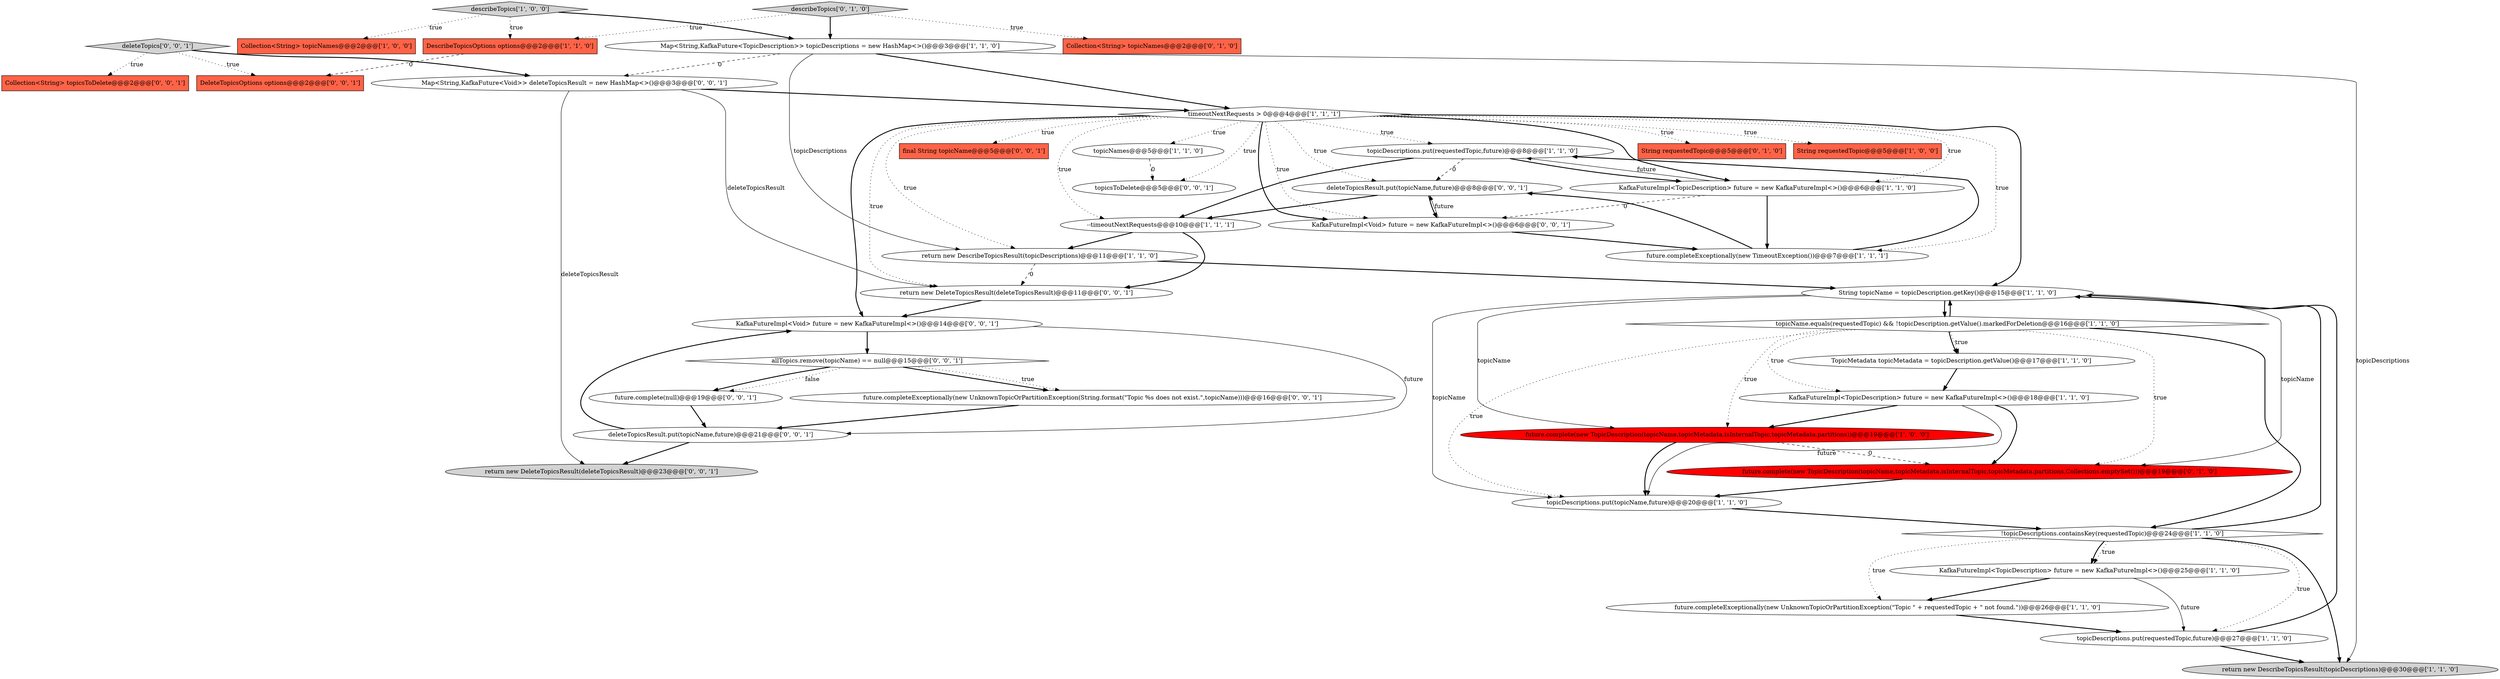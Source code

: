 digraph {
38 [style = filled, label = "Collection<String> topicsToDelete@@@2@@@['0', '0', '1']", fillcolor = tomato, shape = box image = "AAA0AAABBB3BBB"];
36 [style = filled, label = "allTopics.remove(topicName) == null@@@15@@@['0', '0', '1']", fillcolor = white, shape = diamond image = "AAA0AAABBB3BBB"];
15 [style = filled, label = "TopicMetadata topicMetadata = topicDescription.getValue()@@@17@@@['1', '1', '0']", fillcolor = white, shape = ellipse image = "AAA0AAABBB1BBB"];
28 [style = filled, label = "return new DeleteTopicsResult(deleteTopicsResult)@@@11@@@['0', '0', '1']", fillcolor = white, shape = ellipse image = "AAA0AAABBB3BBB"];
18 [style = filled, label = "KafkaFutureImpl<TopicDescription> future = new KafkaFutureImpl<>()@@@18@@@['1', '1', '0']", fillcolor = white, shape = ellipse image = "AAA0AAABBB1BBB"];
27 [style = filled, label = "final String topicName@@@5@@@['0', '0', '1']", fillcolor = tomato, shape = box image = "AAA0AAABBB3BBB"];
8 [style = filled, label = "KafkaFutureImpl<TopicDescription> future = new KafkaFutureImpl<>()@@@25@@@['1', '1', '0']", fillcolor = white, shape = ellipse image = "AAA0AAABBB1BBB"];
16 [style = filled, label = "--timeoutNextRequests@@@10@@@['1', '1', '1']", fillcolor = white, shape = ellipse image = "AAA0AAABBB1BBB"];
41 [style = filled, label = "deleteTopicsResult.put(topicName,future)@@@21@@@['0', '0', '1']", fillcolor = white, shape = ellipse image = "AAA0AAABBB3BBB"];
14 [style = filled, label = "topicDescriptions.put(topicName,future)@@@20@@@['1', '1', '0']", fillcolor = white, shape = ellipse image = "AAA0AAABBB1BBB"];
1 [style = filled, label = "Collection<String> topicNames@@@2@@@['1', '0', '0']", fillcolor = tomato, shape = box image = "AAA0AAABBB1BBB"];
9 [style = filled, label = "!topicDescriptions.containsKey(requestedTopic)@@@24@@@['1', '1', '0']", fillcolor = white, shape = diamond image = "AAA0AAABBB1BBB"];
22 [style = filled, label = "String topicName = topicDescription.getKey()@@@15@@@['1', '1', '0']", fillcolor = white, shape = ellipse image = "AAA0AAABBB1BBB"];
17 [style = filled, label = "topicDescriptions.put(requestedTopic,future)@@@27@@@['1', '1', '0']", fillcolor = white, shape = ellipse image = "AAA0AAABBB1BBB"];
19 [style = filled, label = "topicNames@@@5@@@['1', '1', '0']", fillcolor = white, shape = ellipse image = "AAA0AAABBB1BBB"];
5 [style = filled, label = "future.completeExceptionally(new UnknownTopicOrPartitionException(\"Topic \" + requestedTopic + \" not found.\"))@@@26@@@['1', '1', '0']", fillcolor = white, shape = ellipse image = "AAA0AAABBB1BBB"];
23 [style = filled, label = "future.complete(new TopicDescription(topicName,topicMetadata.isInternalTopic,topicMetadata.partitions,Collections.emptySet()))@@@19@@@['0', '1', '0']", fillcolor = red, shape = ellipse image = "AAA1AAABBB2BBB"];
0 [style = filled, label = "return new DescribeTopicsResult(topicDescriptions)@@@30@@@['1', '1', '0']", fillcolor = lightgray, shape = ellipse image = "AAA0AAABBB1BBB"];
12 [style = filled, label = "describeTopics['1', '0', '0']", fillcolor = lightgray, shape = diamond image = "AAA0AAABBB1BBB"];
20 [style = filled, label = "DescribeTopicsOptions options@@@2@@@['1', '1', '0']", fillcolor = tomato, shape = box image = "AAA0AAABBB1BBB"];
25 [style = filled, label = "String requestedTopic@@@5@@@['0', '1', '0']", fillcolor = tomato, shape = box image = "AAA0AAABBB2BBB"];
13 [style = filled, label = "topicDescriptions.put(requestedTopic,future)@@@8@@@['1', '1', '0']", fillcolor = white, shape = ellipse image = "AAA0AAABBB1BBB"];
31 [style = filled, label = "deleteTopicsResult.put(topicName,future)@@@8@@@['0', '0', '1']", fillcolor = white, shape = ellipse image = "AAA0AAABBB3BBB"];
37 [style = filled, label = "Map<String,KafkaFuture<Void>> deleteTopicsResult = new HashMap<>()@@@3@@@['0', '0', '1']", fillcolor = white, shape = ellipse image = "AAA0AAABBB3BBB"];
33 [style = filled, label = "KafkaFutureImpl<Void> future = new KafkaFutureImpl<>()@@@6@@@['0', '0', '1']", fillcolor = white, shape = ellipse image = "AAA0AAABBB3BBB"];
39 [style = filled, label = "DeleteTopicsOptions options@@@2@@@['0', '0', '1']", fillcolor = tomato, shape = box image = "AAA0AAABBB3BBB"];
29 [style = filled, label = "return new DeleteTopicsResult(deleteTopicsResult)@@@23@@@['0', '0', '1']", fillcolor = lightgray, shape = ellipse image = "AAA0AAABBB3BBB"];
26 [style = filled, label = "describeTopics['0', '1', '0']", fillcolor = lightgray, shape = diamond image = "AAA0AAABBB2BBB"];
21 [style = filled, label = "return new DescribeTopicsResult(topicDescriptions)@@@11@@@['1', '1', '0']", fillcolor = white, shape = ellipse image = "AAA0AAABBB1BBB"];
7 [style = filled, label = "topicName.equals(requestedTopic) && !topicDescription.getValue().markedForDeletion@@@16@@@['1', '1', '0']", fillcolor = white, shape = diamond image = "AAA0AAABBB1BBB"];
40 [style = filled, label = "future.complete(null)@@@19@@@['0', '0', '1']", fillcolor = white, shape = ellipse image = "AAA0AAABBB3BBB"];
34 [style = filled, label = "future.completeExceptionally(new UnknownTopicOrPartitionException(String.format(\"Topic %s does not exist.\",topicName)))@@@16@@@['0', '0', '1']", fillcolor = white, shape = ellipse image = "AAA0AAABBB3BBB"];
32 [style = filled, label = "topicsToDelete@@@5@@@['0', '0', '1']", fillcolor = white, shape = ellipse image = "AAA0AAABBB3BBB"];
35 [style = filled, label = "KafkaFutureImpl<Void> future = new KafkaFutureImpl<>()@@@14@@@['0', '0', '1']", fillcolor = white, shape = ellipse image = "AAA0AAABBB3BBB"];
10 [style = filled, label = "String requestedTopic@@@5@@@['1', '0', '0']", fillcolor = tomato, shape = box image = "AAA0AAABBB1BBB"];
2 [style = filled, label = "timeoutNextRequests > 0@@@4@@@['1', '1', '1']", fillcolor = white, shape = diamond image = "AAA0AAABBB1BBB"];
3 [style = filled, label = "future.completeExceptionally(new TimeoutException())@@@7@@@['1', '1', '1']", fillcolor = white, shape = ellipse image = "AAA0AAABBB1BBB"];
30 [style = filled, label = "deleteTopics['0', '0', '1']", fillcolor = lightgray, shape = diamond image = "AAA0AAABBB3BBB"];
24 [style = filled, label = "Collection<String> topicNames@@@2@@@['0', '1', '0']", fillcolor = tomato, shape = box image = "AAA0AAABBB2BBB"];
4 [style = filled, label = "future.complete(new TopicDescription(topicName,topicMetadata.isInternalTopic,topicMetadata.partitions))@@@19@@@['1', '0', '0']", fillcolor = red, shape = ellipse image = "AAA1AAABBB1BBB"];
11 [style = filled, label = "KafkaFutureImpl<TopicDescription> future = new KafkaFutureImpl<>()@@@6@@@['1', '1', '0']", fillcolor = white, shape = ellipse image = "AAA0AAABBB1BBB"];
6 [style = filled, label = "Map<String,KafkaFuture<TopicDescription>> topicDescriptions = new HashMap<>()@@@3@@@['1', '1', '0']", fillcolor = white, shape = ellipse image = "AAA0AAABBB1BBB"];
2->35 [style = bold, label=""];
11->33 [style = dashed, label="0"];
11->13 [style = solid, label="future"];
22->4 [style = solid, label="topicName"];
2->11 [style = dotted, label="true"];
2->25 [style = dotted, label="true"];
7->9 [style = bold, label=""];
22->23 [style = solid, label="topicName"];
12->20 [style = dotted, label="true"];
26->24 [style = dotted, label="true"];
8->17 [style = solid, label="future"];
14->9 [style = bold, label=""];
20->39 [style = dashed, label="0"];
30->39 [style = dotted, label="true"];
4->23 [style = dashed, label="0"];
37->28 [style = solid, label="deleteTopicsResult"];
2->10 [style = dotted, label="true"];
35->41 [style = solid, label="future"];
2->3 [style = dotted, label="true"];
33->3 [style = bold, label=""];
26->20 [style = dotted, label="true"];
2->21 [style = dotted, label="true"];
26->6 [style = bold, label=""];
9->8 [style = bold, label=""];
5->17 [style = bold, label=""];
2->28 [style = dotted, label="true"];
13->11 [style = bold, label=""];
6->37 [style = dashed, label="0"];
13->16 [style = bold, label=""];
22->7 [style = bold, label=""];
6->2 [style = bold, label=""];
23->14 [style = bold, label=""];
9->8 [style = dotted, label="true"];
28->35 [style = bold, label=""];
18->14 [style = solid, label="future"];
7->23 [style = dotted, label="true"];
18->4 [style = bold, label=""];
13->31 [style = dashed, label="0"];
2->27 [style = dotted, label="true"];
21->22 [style = bold, label=""];
31->33 [style = bold, label=""];
2->33 [style = bold, label=""];
19->32 [style = dashed, label="0"];
22->14 [style = solid, label="topicName"];
36->40 [style = dotted, label="false"];
2->19 [style = dotted, label="true"];
9->22 [style = bold, label=""];
4->14 [style = bold, label=""];
36->40 [style = bold, label=""];
18->23 [style = bold, label=""];
33->31 [style = solid, label="future"];
7->15 [style = dotted, label="true"];
7->22 [style = bold, label=""];
6->0 [style = solid, label="topicDescriptions"];
17->0 [style = bold, label=""];
11->3 [style = bold, label=""];
7->18 [style = dotted, label="true"];
7->15 [style = bold, label=""];
37->2 [style = bold, label=""];
30->38 [style = dotted, label="true"];
2->11 [style = bold, label=""];
36->34 [style = bold, label=""];
2->16 [style = dotted, label="true"];
9->5 [style = dotted, label="true"];
41->35 [style = bold, label=""];
9->0 [style = bold, label=""];
31->16 [style = bold, label=""];
21->28 [style = dashed, label="0"];
3->31 [style = bold, label=""];
41->29 [style = bold, label=""];
9->17 [style = dotted, label="true"];
12->1 [style = dotted, label="true"];
34->41 [style = bold, label=""];
30->37 [style = bold, label=""];
17->22 [style = bold, label=""];
2->31 [style = dotted, label="true"];
12->6 [style = bold, label=""];
15->18 [style = bold, label=""];
6->21 [style = solid, label="topicDescriptions"];
2->32 [style = dotted, label="true"];
16->28 [style = bold, label=""];
8->5 [style = bold, label=""];
2->33 [style = dotted, label="true"];
37->29 [style = solid, label="deleteTopicsResult"];
16->21 [style = bold, label=""];
7->4 [style = dotted, label="true"];
40->41 [style = bold, label=""];
3->13 [style = bold, label=""];
35->36 [style = bold, label=""];
2->22 [style = bold, label=""];
36->34 [style = dotted, label="true"];
2->13 [style = dotted, label="true"];
7->14 [style = dotted, label="true"];
}
